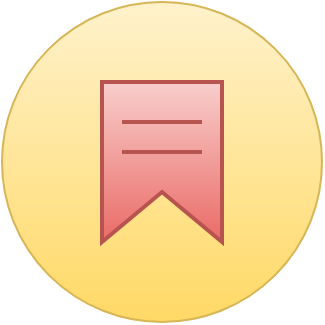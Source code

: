 <mxfile version="13.3.9" type="device"><diagram id="wmyI5dFc-LxCx0kmd8W7" name="Page-1"><mxGraphModel dx="852" dy="494" grid="1" gridSize="10" guides="1" tooltips="1" connect="1" arrows="1" fold="1" page="1" pageScale="1" pageWidth="850" pageHeight="1100" math="0" shadow="0"><root><mxCell id="0"/><mxCell id="1" parent="0"/><mxCell id="8FJHJ_lvvnZfUh2fMdBE-2" value="" style="ellipse;whiteSpace=wrap;html=1;aspect=fixed;fillColor=#fff2cc;strokeColor=#d6b656;gradientColor=#ffd966;" vertex="1" parent="1"><mxGeometry x="175" y="125" width="160" height="160" as="geometry"/></mxCell><mxCell id="8FJHJ_lvvnZfUh2fMdBE-1" value="" style="html=1;verticalLabelPosition=bottom;align=center;labelBackgroundColor=#ffffff;verticalAlign=top;strokeWidth=2;strokeColor=#b85450;shadow=0;dashed=0;shape=mxgraph.ios7.icons.bookmark;fontFamily=Helvetica;fontSize=12;fillColor=#f8cecc;gradientColor=#ea6b66;" vertex="1" parent="1"><mxGeometry x="225" y="165" width="60" height="80" as="geometry"/></mxCell></root></mxGraphModel></diagram></mxfile>